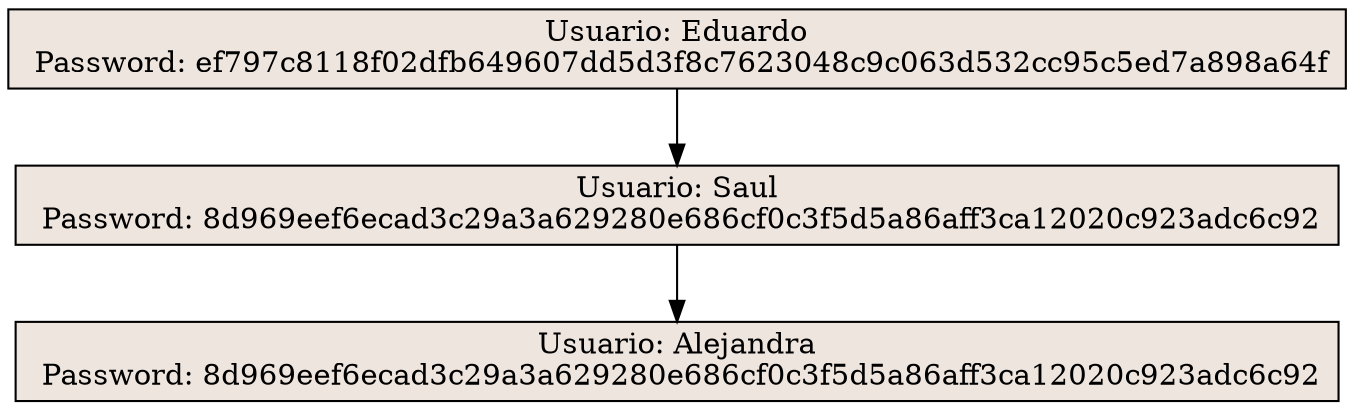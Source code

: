 digraph G{
354550499[shape=record, style=filled, fillcolor=seashell2,label="Usuario: Eduardo&#92;n  Password: ef797c8118f02dfb649607dd5d3f8c7623048c9c063d532cc95c5ed7a898a64f"];
354550499->293856029
293856029[shape=record, style=filled, fillcolor=seashell2,label="Usuario: Saul&#92;n  Password: 8d969eef6ecad3c29a3a629280e686cf0c3f5d5a86aff3ca12020c923adc6c92"];
293856029->1318815754
1318815754[shape=record, style=filled, fillcolor=seashell2,label="Usuario: Alejandra&#92;n  Password: 8d969eef6ecad3c29a3a629280e686cf0c3f5d5a86aff3ca12020c923adc6c92"];
}
